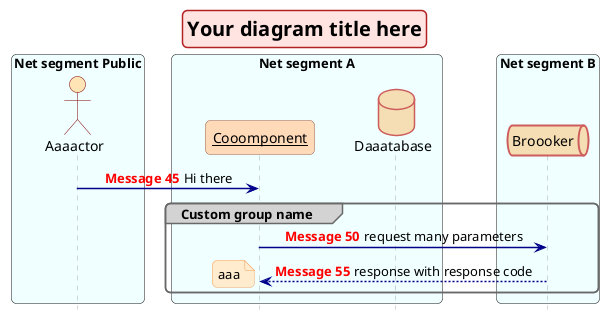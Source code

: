 @startuml styles
skinparam {
'monochrome true
'actorStyle awesome
BackgroundColor White
BoxPadding 10
Roundcorner 10
Maxmessagesize 300
DatabaseBackgroundColor Wheat
DatabaseBorderColor IndianRed
DatabaseBorderThickness 2
DatabaseFontColor Black
DatabaseFontSize 14
QueueBackgroundColor Wheat
QueueBorderColor IndianRed
QueueBorderThickness 2
QueueFontColor Black
QueueFontSize 14
}
skinparam note {
BackgroundColor BlanchedAlmond
BorderColor SandyBrown
}
skinparam title {
BorderRoundCorner 10
BorderThickness 1.5
BorderColor Firebrick
BackgroundColor MistyRose
FontSize 20
}
skinparam sequence {
ArrowThickness 1.5
ParticipantFontSize 14
ParticipantPadding 30
BoxBackgroundColor Azure
MessageAlign center
ArrowColor DarkBlue
ArrowFontColor Black
LifeLineBorderColor DarkGray
LifeLineBackgroundColor SlateGray
GroupBackgroundColor LightGray
GroupBorderColor DimGray
ActorBackgroundColor Moccasin
ActorBorderColor Maroon
ActorFontColor Black
ParticipantBackgroundColor PeachPuff
ParticipantBorderColor Sienna
ParticipantFontColor Black
}
hide footbox
autonumber 45 5 "<font color=red><b>Message 0 "
title Your diagram title here
box Net segment Public
actor Aaaactor as act
end box
box Net segment A
participant "__Cooomponent__" as a
database Daaatabase as db
end box
box Net segment B
queue "Broooker" as b
end box
act -> a: Hi there
Group Custom group name
a -> b: request many parameters
return response with response code
note left: aaa
end
@enduml